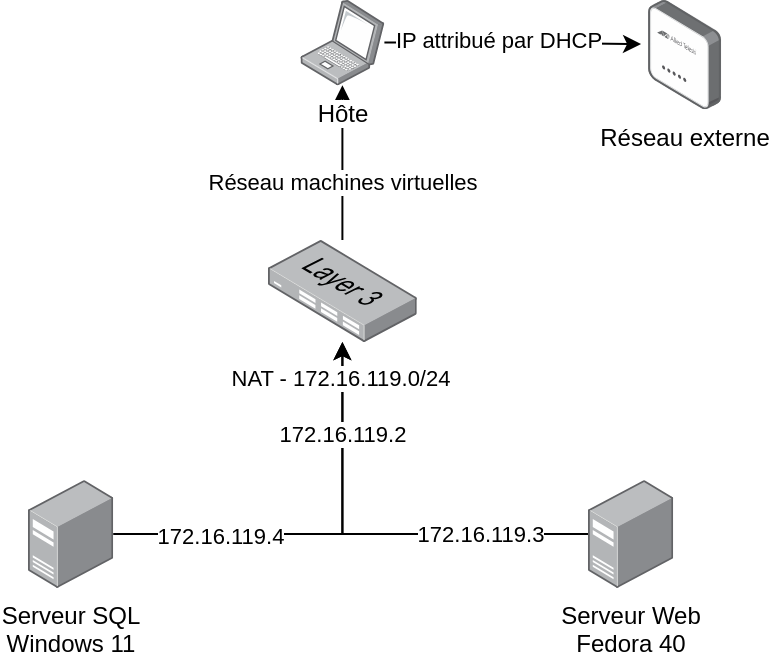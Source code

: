 <mxfile version="24.4.4" type="github" pages="3">
  <diagram name="Réseau" id="wQJ5RSyBs01M8BYCUuLi">
    <mxGraphModel dx="505" dy="446" grid="1" gridSize="10" guides="1" tooltips="1" connect="1" arrows="1" fold="1" page="1" pageScale="1" pageWidth="850" pageHeight="1100" math="0" shadow="0">
      <root>
        <mxCell id="0" />
        <mxCell id="1" parent="0" />
        <mxCell id="BGWdTx4vDgIxljTxRoE6-2" value="Serveur Web&lt;div&gt;Fedora 40&lt;/div&gt;" style="image;points=[];aspect=fixed;html=1;align=center;shadow=0;dashed=0;image=img/lib/allied_telesis/computer_and_terminals/Server_Desktop.svg;" vertex="1" parent="1">
          <mxGeometry x="470" y="450" width="42.6" height="54" as="geometry" />
        </mxCell>
        <mxCell id="BGWdTx4vDgIxljTxRoE6-5" style="edgeStyle=orthogonalEdgeStyle;rounded=0;orthogonalLoop=1;jettySize=auto;html=1;" edge="1" parent="1" source="BGWdTx4vDgIxljTxRoE6-3" target="BGWdTx4vDgIxljTxRoE6-4">
          <mxGeometry relative="1" as="geometry" />
        </mxCell>
        <mxCell id="BGWdTx4vDgIxljTxRoE6-15" value="172.16.119.4" style="edgeLabel;html=1;align=center;verticalAlign=middle;resizable=0;points=[];" vertex="1" connectable="0" parent="BGWdTx4vDgIxljTxRoE6-5">
          <mxGeometry x="-0.499" y="-1" relative="1" as="geometry">
            <mxPoint as="offset" />
          </mxGeometry>
        </mxCell>
        <mxCell id="BGWdTx4vDgIxljTxRoE6-3" value="Serveur SQL&lt;div&gt;Windows 11&lt;/div&gt;" style="image;points=[];aspect=fixed;html=1;align=center;shadow=0;dashed=0;image=img/lib/allied_telesis/computer_and_terminals/Server_Desktop.svg;" vertex="1" parent="1">
          <mxGeometry x="190" y="450" width="42.6" height="54" as="geometry" />
        </mxCell>
        <mxCell id="BGWdTx4vDgIxljTxRoE6-8" style="edgeStyle=orthogonalEdgeStyle;rounded=0;orthogonalLoop=1;jettySize=auto;html=1;" edge="1" parent="1" source="BGWdTx4vDgIxljTxRoE6-4" target="BGWdTx4vDgIxljTxRoE6-7">
          <mxGeometry relative="1" as="geometry" />
        </mxCell>
        <mxCell id="BGWdTx4vDgIxljTxRoE6-12" value="Réseau machines virtuelles" style="edgeLabel;html=1;align=center;verticalAlign=middle;resizable=0;points=[];" vertex="1" connectable="0" parent="BGWdTx4vDgIxljTxRoE6-8">
          <mxGeometry x="-0.253" relative="1" as="geometry">
            <mxPoint as="offset" />
          </mxGeometry>
        </mxCell>
        <mxCell id="BGWdTx4vDgIxljTxRoE6-4" value="" style="image;points=[];aspect=fixed;html=1;align=center;shadow=0;dashed=0;image=img/lib/allied_telesis/switch/Switch_24_port_L3.svg;" vertex="1" parent="1">
          <mxGeometry x="310" y="330" width="74.4" height="51" as="geometry" />
        </mxCell>
        <mxCell id="BGWdTx4vDgIxljTxRoE6-6" style="edgeStyle=orthogonalEdgeStyle;rounded=0;orthogonalLoop=1;jettySize=auto;html=1;" edge="1" parent="1" source="BGWdTx4vDgIxljTxRoE6-2" target="BGWdTx4vDgIxljTxRoE6-4">
          <mxGeometry relative="1" as="geometry" />
        </mxCell>
        <mxCell id="BGWdTx4vDgIxljTxRoE6-13" value="NAT - 172.16.119.0/24" style="edgeLabel;html=1;align=center;verticalAlign=middle;resizable=0;points=[];" vertex="1" connectable="0" parent="BGWdTx4vDgIxljTxRoE6-6">
          <mxGeometry x="0.839" y="1" relative="1" as="geometry">
            <mxPoint as="offset" />
          </mxGeometry>
        </mxCell>
        <mxCell id="BGWdTx4vDgIxljTxRoE6-16" value="172.16.119.2" style="edgeLabel;html=1;align=center;verticalAlign=middle;resizable=0;points=[];" vertex="1" connectable="0" parent="BGWdTx4vDgIxljTxRoE6-6">
          <mxGeometry x="0.583" relative="1" as="geometry">
            <mxPoint as="offset" />
          </mxGeometry>
        </mxCell>
        <mxCell id="BGWdTx4vDgIxljTxRoE6-17" value="172.16.119.3" style="edgeLabel;html=1;align=center;verticalAlign=middle;resizable=0;points=[];" vertex="1" connectable="0" parent="BGWdTx4vDgIxljTxRoE6-6">
          <mxGeometry x="-0.503" relative="1" as="geometry">
            <mxPoint as="offset" />
          </mxGeometry>
        </mxCell>
        <mxCell id="BGWdTx4vDgIxljTxRoE6-7" value="Hôte" style="image;points=[];aspect=fixed;html=1;align=center;shadow=0;dashed=0;image=img/lib/allied_telesis/computer_and_terminals/Laptop.svg;" vertex="1" parent="1">
          <mxGeometry x="326.2" y="210" width="42" height="42.6" as="geometry" />
        </mxCell>
        <mxCell id="BGWdTx4vDgIxljTxRoE6-9" value="Réseau externe" style="image;points=[];aspect=fixed;html=1;align=center;shadow=0;dashed=0;image=img/lib/allied_telesis/wireless/Access_Point_Indoor.svg;" vertex="1" parent="1">
          <mxGeometry x="500.0" y="210" width="36.6" height="54.6" as="geometry" />
        </mxCell>
        <mxCell id="BGWdTx4vDgIxljTxRoE6-10" style="edgeStyle=orthogonalEdgeStyle;rounded=0;orthogonalLoop=1;jettySize=auto;html=1;entryX=-0.095;entryY=0.404;entryDx=0;entryDy=0;entryPerimeter=0;" edge="1" parent="1" source="BGWdTx4vDgIxljTxRoE6-7" target="BGWdTx4vDgIxljTxRoE6-9">
          <mxGeometry relative="1" as="geometry">
            <mxPoint x="320" y="200" as="targetPoint" />
          </mxGeometry>
        </mxCell>
        <mxCell id="BGWdTx4vDgIxljTxRoE6-11" value="IP attribué par DHCP" style="edgeLabel;html=1;align=center;verticalAlign=middle;resizable=0;points=[];" vertex="1" connectable="0" parent="BGWdTx4vDgIxljTxRoE6-10">
          <mxGeometry x="0.045" y="2" relative="1" as="geometry">
            <mxPoint x="-10" as="offset" />
          </mxGeometry>
        </mxCell>
      </root>
    </mxGraphModel>
  </diagram>
  <diagram id="pIJ_iWLLdpTAQ-F0K0-O" name="Serveur web">
    <mxGraphModel dx="799" dy="446" grid="1" gridSize="10" guides="1" tooltips="1" connect="1" arrows="1" fold="1" page="1" pageScale="1" pageWidth="850" pageHeight="1100" math="0" shadow="0">
      <root>
        <mxCell id="0" />
        <mxCell id="1" parent="0" />
        <mxCell id="HEzwaar5zpu3J60yaCBW-2" style="edgeStyle=orthogonalEdgeStyle;rounded=0;orthogonalLoop=1;jettySize=auto;html=1;strokeColor=none;startArrow=classic;startFill=1;endArrow=none;endFill=0;" edge="1" parent="1" source="HEzwaar5zpu3J60yaCBW-1">
          <mxGeometry relative="1" as="geometry">
            <mxPoint x="60" y="407" as="targetPoint" />
          </mxGeometry>
        </mxCell>
        <mxCell id="HEzwaar5zpu3J60yaCBW-3" style="edgeStyle=orthogonalEdgeStyle;rounded=0;orthogonalLoop=1;jettySize=auto;html=1;endArrow=classic;endFill=1;startArrow=classic;startFill=1;" edge="1" parent="1">
          <mxGeometry relative="1" as="geometry">
            <mxPoint x="110" y="406.71" as="targetPoint" />
            <mxPoint x="180" y="406.739" as="sourcePoint" />
          </mxGeometry>
        </mxCell>
        <mxCell id="HEzwaar5zpu3J60yaCBW-5" value="Requête HTTP&amp;nbsp;&lt;div&gt;Réponse HTTP&lt;/div&gt;" style="edgeLabel;html=1;align=center;verticalAlign=middle;resizable=0;points=[];" vertex="1" connectable="0" parent="HEzwaar5zpu3J60yaCBW-3">
          <mxGeometry x="0.508" y="-1" relative="1" as="geometry">
            <mxPoint x="-57" y="1" as="offset" />
          </mxGeometry>
        </mxCell>
        <mxCell id="HEzwaar5zpu3J60yaCBW-6" style="edgeStyle=orthogonalEdgeStyle;rounded=0;orthogonalLoop=1;jettySize=auto;html=1;entryX=-0.033;entryY=0.489;entryDx=0;entryDy=0;entryPerimeter=0;startArrow=classic;startFill=1;" edge="1" parent="1" source="HEzwaar5zpu3J60yaCBW-1" target="HEzwaar5zpu3J60yaCBW-7">
          <mxGeometry relative="1" as="geometry">
            <mxPoint x="260" y="407" as="targetPoint" />
          </mxGeometry>
        </mxCell>
        <mxCell id="HEzwaar5zpu3J60yaCBW-1" value="Serveur Web&lt;div&gt;Fedora 40&lt;/div&gt;&lt;div&gt;&lt;br&gt;&lt;/div&gt;&lt;div&gt;172.16.119.3&lt;/div&gt;" style="image;points=[];aspect=fixed;html=1;align=center;shadow=0;dashed=0;image=img/lib/allied_telesis/computer_and_terminals/Server_Desktop.svg;" vertex="1" parent="1">
          <mxGeometry x="180" y="380" width="42.6" height="54" as="geometry" />
        </mxCell>
        <mxCell id="HEzwaar5zpu3J60yaCBW-7" value="Pare-feu système" style="image;points=[];aspect=fixed;html=1;align=center;shadow=0;dashed=0;image=img/lib/allied_telesis/security/Router_VPN.svg;" vertex="1" parent="1">
          <mxGeometry x="280" y="387.2" width="55.8" height="39.6" as="geometry" />
        </mxCell>
        <mxCell id="HEzwaar5zpu3J60yaCBW-19" value="" style="edgeStyle=orthogonalEdgeStyle;rounded=0;orthogonalLoop=1;jettySize=auto;html=1;startArrow=classic;startFill=1;" edge="1" parent="1" source="HEzwaar5zpu3J60yaCBW-9" target="HEzwaar5zpu3J60yaCBW-18">
          <mxGeometry relative="1" as="geometry" />
        </mxCell>
        <mxCell id="HEzwaar5zpu3J60yaCBW-20" value="Connexion&lt;div&gt;base de donées&lt;/div&gt;" style="edgeLabel;html=1;align=center;verticalAlign=middle;resizable=0;points=[];" vertex="1" connectable="0" parent="HEzwaar5zpu3J60yaCBW-19">
          <mxGeometry x="-0.107" relative="1" as="geometry">
            <mxPoint as="offset" />
          </mxGeometry>
        </mxCell>
        <mxCell id="HEzwaar5zpu3J60yaCBW-9" value="Serveur Django&lt;div&gt;&lt;br&gt;&lt;/div&gt;&lt;div&gt;- Traitement requêtes&lt;/div&gt;&lt;div&gt;- Affichage pages&lt;/div&gt;" style="aspect=fixed;sketch=0;html=1;dashed=0;whitespace=wrap;verticalLabelPosition=bottom;verticalAlign=top;fillColor=#2875E2;strokeColor=#ffffff;points=[[0.005,0.63,0],[0.1,0.2,0],[0.9,0.2,0],[0.5,0,0],[0.995,0.63,0],[0.72,0.99,0],[0.5,1,0],[0.28,0.99,0]];shape=mxgraph.kubernetes.icon2;prIcon=api" vertex="1" parent="1">
          <mxGeometry x="640" y="372.6" width="56.46" height="54.2" as="geometry" />
        </mxCell>
        <mxCell id="HEzwaar5zpu3J60yaCBW-10" value="Caddy&lt;div&gt;Port 80&lt;/div&gt;&lt;div&gt;&lt;br&gt;&lt;/div&gt;&lt;div&gt;- Reverse proxy&lt;/div&gt;&lt;div&gt;vers Gunicorn&lt;/div&gt;" style="aspect=fixed;sketch=0;html=1;dashed=0;whitespace=wrap;verticalLabelPosition=bottom;verticalAlign=top;fillColor=#2875E2;strokeColor=#ffffff;points=[[0.005,0.63,0],[0.1,0.2,0],[0.9,0.2,0],[0.5,0,0],[0.995,0.63,0],[0.72,0.99,0],[0.5,1,0],[0.28,0.99,0]];shape=mxgraph.kubernetes.icon2;prIcon=rb" vertex="1" parent="1">
          <mxGeometry x="397" y="372.8" width="56.25" height="54" as="geometry" />
        </mxCell>
        <mxCell id="HEzwaar5zpu3J60yaCBW-11" style="edgeStyle=orthogonalEdgeStyle;rounded=0;orthogonalLoop=1;jettySize=auto;html=1;entryX=0.005;entryY=0.63;entryDx=0;entryDy=0;entryPerimeter=0;startArrow=classic;startFill=1;" edge="1" parent="1" source="HEzwaar5zpu3J60yaCBW-7" target="HEzwaar5zpu3J60yaCBW-10">
          <mxGeometry relative="1" as="geometry" />
        </mxCell>
        <mxCell id="HEzwaar5zpu3J60yaCBW-13" value="Serveur Gunicorn&lt;div&gt;Port 2024&lt;/div&gt;&lt;div&gt;&lt;br&gt;&lt;/div&gt;&lt;div&gt;- Transfert requête&lt;/div&gt;&lt;div&gt;serveur Django&lt;/div&gt;" style="aspect=fixed;sketch=0;html=1;dashed=0;whitespace=wrap;verticalLabelPosition=bottom;verticalAlign=top;fillColor=#2875E2;strokeColor=#ffffff;points=[[0.005,0.63,0],[0.1,0.2,0],[0.9,0.2,0],[0.5,0,0],[0.995,0.63,0],[0.72,0.99,0],[0.5,1,0],[0.28,0.99,0]];shape=mxgraph.kubernetes.icon2;prIcon=api" vertex="1" parent="1">
          <mxGeometry x="520" y="372.8" width="56.46" height="54.2" as="geometry" />
        </mxCell>
        <mxCell id="HEzwaar5zpu3J60yaCBW-14" style="edgeStyle=orthogonalEdgeStyle;rounded=0;orthogonalLoop=1;jettySize=auto;html=1;exitX=0.995;exitY=0.63;exitDx=0;exitDy=0;exitPerimeter=0;entryX=0.005;entryY=0.63;entryDx=0;entryDy=0;entryPerimeter=0;startArrow=classic;startFill=1;" edge="1" parent="1" source="HEzwaar5zpu3J60yaCBW-10" target="HEzwaar5zpu3J60yaCBW-13">
          <mxGeometry relative="1" as="geometry" />
        </mxCell>
        <mxCell id="HEzwaar5zpu3J60yaCBW-15" style="edgeStyle=orthogonalEdgeStyle;rounded=0;orthogonalLoop=1;jettySize=auto;html=1;exitX=0.995;exitY=0.63;exitDx=0;exitDy=0;exitPerimeter=0;entryX=0.005;entryY=0.63;entryDx=0;entryDy=0;entryPerimeter=0;startArrow=classic;startFill=1;" edge="1" parent="1" source="HEzwaar5zpu3J60yaCBW-13" target="HEzwaar5zpu3J60yaCBW-9">
          <mxGeometry relative="1" as="geometry" />
        </mxCell>
        <mxCell id="HEzwaar5zpu3J60yaCBW-18" value="PostgreSQL&lt;div&gt;(Voir schéma serveur SQL)&lt;/div&gt;" style="aspect=fixed;sketch=0;html=1;dashed=0;whitespace=wrap;verticalLabelPosition=top;verticalAlign=bottom;fillColor=#2875E2;strokeColor=#ffffff;points=[[0.005,0.63,0],[0.1,0.2,0],[0.9,0.2,0],[0.5,0,0],[0.995,0.63,0],[0.72,0.99,0],[0.5,1,0],[0.28,0.99,0]];shape=mxgraph.kubernetes.icon2;prIcon=vol;labelPosition=center;align=center;" vertex="1" parent="1">
          <mxGeometry x="636.98" y="230" width="62.5" height="60" as="geometry" />
        </mxCell>
      </root>
    </mxGraphModel>
  </diagram>
  <diagram id="pJ0FaYxxtWUzAbW7-fUr" name="Serveur SQL">
    <mxGraphModel dx="799" dy="446" grid="1" gridSize="10" guides="1" tooltips="1" connect="1" arrows="1" fold="1" page="1" pageScale="1" pageWidth="850" pageHeight="1100" math="0" shadow="0">
      <root>
        <mxCell id="0" />
        <mxCell id="1" parent="0" />
        <mxCell id="i6zqRkhSnqAM5AUe3-tY-1" style="edgeStyle=orthogonalEdgeStyle;rounded=0;orthogonalLoop=1;jettySize=auto;html=1;strokeColor=none;startArrow=classic;startFill=1;endArrow=none;endFill=0;" edge="1" parent="1" source="i6zqRkhSnqAM5AUe3-tY-5">
          <mxGeometry relative="1" as="geometry">
            <mxPoint x="60" y="407" as="targetPoint" />
          </mxGeometry>
        </mxCell>
        <mxCell id="i6zqRkhSnqAM5AUe3-tY-2" style="edgeStyle=orthogonalEdgeStyle;rounded=0;orthogonalLoop=1;jettySize=auto;html=1;endArrow=none;endFill=0;startArrow=classic;startFill=1;" edge="1" parent="1" source="i6zqRkhSnqAM5AUe3-tY-5">
          <mxGeometry relative="1" as="geometry">
            <mxPoint x="80" y="407" as="targetPoint" />
          </mxGeometry>
        </mxCell>
        <mxCell id="i6zqRkhSnqAM5AUe3-tY-3" value="Requête SQL&amp;nbsp;" style="edgeLabel;html=1;align=center;verticalAlign=middle;resizable=0;points=[];" vertex="1" connectable="0" parent="i6zqRkhSnqAM5AUe3-tY-2">
          <mxGeometry x="0.508" y="-1" relative="1" as="geometry">
            <mxPoint as="offset" />
          </mxGeometry>
        </mxCell>
        <mxCell id="i6zqRkhSnqAM5AUe3-tY-4" style="edgeStyle=orthogonalEdgeStyle;rounded=0;orthogonalLoop=1;jettySize=auto;html=1;entryX=-0.033;entryY=0.489;entryDx=0;entryDy=0;entryPerimeter=0;" edge="1" parent="1" source="i6zqRkhSnqAM5AUe3-tY-5" target="i6zqRkhSnqAM5AUe3-tY-6">
          <mxGeometry relative="1" as="geometry">
            <mxPoint x="260" y="407" as="targetPoint" />
          </mxGeometry>
        </mxCell>
        <mxCell id="i6zqRkhSnqAM5AUe3-tY-5" value="Serveur SQL&lt;div&gt;Windows&lt;/div&gt;&lt;div&gt;&lt;br&gt;&lt;/div&gt;&lt;div&gt;172.16.119.4&lt;/div&gt;" style="image;points=[];aspect=fixed;html=1;align=center;shadow=0;dashed=0;image=img/lib/allied_telesis/computer_and_terminals/Server_Desktop.svg;" vertex="1" parent="1">
          <mxGeometry x="180" y="380" width="42.6" height="54" as="geometry" />
        </mxCell>
        <mxCell id="i6zqRkhSnqAM5AUe3-tY-12" value="" style="edgeStyle=orthogonalEdgeStyle;rounded=0;orthogonalLoop=1;jettySize=auto;html=1;" edge="1" parent="1" source="i6zqRkhSnqAM5AUe3-tY-6" target="i6zqRkhSnqAM5AUe3-tY-10">
          <mxGeometry relative="1" as="geometry" />
        </mxCell>
        <mxCell id="i6zqRkhSnqAM5AUe3-tY-6" value="Pare-feu système" style="image;points=[];aspect=fixed;html=1;align=center;shadow=0;dashed=0;image=img/lib/allied_telesis/security/Router_VPN.svg;" vertex="1" parent="1">
          <mxGeometry x="290" y="387.2" width="55.8" height="39.6" as="geometry" />
        </mxCell>
        <mxCell id="i6zqRkhSnqAM5AUe3-tY-10" value="Serveur PostgreSQL&lt;div&gt;&lt;br&gt;&lt;/div&gt;&lt;div&gt;- Authentification&lt;/div&gt;&lt;div&gt;- Traitement SQL&lt;/div&gt;" style="aspect=fixed;sketch=0;html=1;dashed=0;whitespace=wrap;verticalLabelPosition=bottom;verticalAlign=top;fillColor=#2875E2;strokeColor=#ffffff;points=[[0.005,0.63,0],[0.1,0.2,0],[0.9,0.2,0],[0.5,0,0],[0.995,0.63,0],[0.72,0.99,0],[0.5,1,0],[0.28,0.99,0]];shape=mxgraph.kubernetes.icon2;prIcon=vol" vertex="1" parent="1">
          <mxGeometry x="410" y="375.6" width="65.41" height="62.8" as="geometry" />
        </mxCell>
      </root>
    </mxGraphModel>
  </diagram>
</mxfile>
